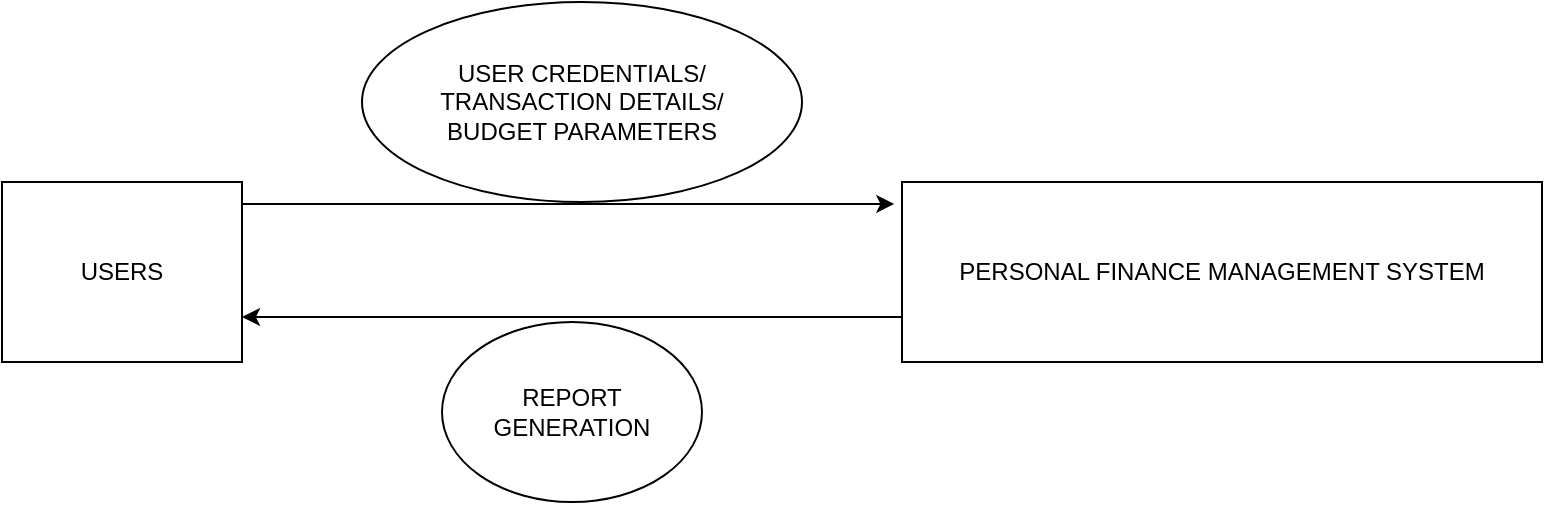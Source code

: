 <mxfile version="24.2.5" type="google">
  <diagram name="Page-1" id="PV9Iaq7z-RnVemVK8dkU">
    <mxGraphModel dx="1050" dy="1699" grid="1" gridSize="10" guides="1" tooltips="1" connect="1" arrows="1" fold="1" page="1" pageScale="1" pageWidth="827" pageHeight="1169" math="0" shadow="0">
      <root>
        <mxCell id="0" />
        <mxCell id="1" parent="0" />
        <mxCell id="cNCZULLKiiRFuvmud4mY-2" value="USERS" style="html=1;dashed=0;whiteSpace=wrap;" vertex="1" parent="1">
          <mxGeometry x="40" y="-870" width="120" height="90" as="geometry" />
        </mxCell>
        <mxCell id="cNCZULLKiiRFuvmud4mY-5" value="PERSONAL FINANCE MANAGEMENT SYSTEM" style="rounded=0;whiteSpace=wrap;html=1;" vertex="1" parent="1">
          <mxGeometry x="490" y="-870" width="320" height="90" as="geometry" />
        </mxCell>
        <mxCell id="cNCZULLKiiRFuvmud4mY-8" value="" style="endArrow=classic;html=1;rounded=0;entryX=-0.012;entryY=0.122;entryDx=0;entryDy=0;entryPerimeter=0;" edge="1" parent="1" target="cNCZULLKiiRFuvmud4mY-5">
          <mxGeometry width="50" height="50" relative="1" as="geometry">
            <mxPoint x="160" y="-859" as="sourcePoint" />
            <mxPoint x="440" y="-870" as="targetPoint" />
          </mxGeometry>
        </mxCell>
        <mxCell id="cNCZULLKiiRFuvmud4mY-9" value="" style="endArrow=classic;html=1;rounded=0;entryX=1;entryY=0.75;entryDx=0;entryDy=0;exitX=0;exitY=0.75;exitDx=0;exitDy=0;" edge="1" parent="1" source="cNCZULLKiiRFuvmud4mY-5" target="cNCZULLKiiRFuvmud4mY-2">
          <mxGeometry width="50" height="50" relative="1" as="geometry">
            <mxPoint x="390" y="-820" as="sourcePoint" />
            <mxPoint x="440" y="-870" as="targetPoint" />
          </mxGeometry>
        </mxCell>
        <mxCell id="cNCZULLKiiRFuvmud4mY-10" value="USER CREDENTIALS/&lt;div&gt;TRANSACTION DETAILS/&lt;/div&gt;&lt;div&gt;BUDGET PARAMETERS&lt;/div&gt;" style="ellipse;whiteSpace=wrap;html=1;" vertex="1" parent="1">
          <mxGeometry x="220" y="-960" width="220" height="100" as="geometry" />
        </mxCell>
        <mxCell id="cNCZULLKiiRFuvmud4mY-11" value="REPORT GENERATION" style="ellipse;whiteSpace=wrap;html=1;" vertex="1" parent="1">
          <mxGeometry x="260" y="-800" width="130" height="90" as="geometry" />
        </mxCell>
      </root>
    </mxGraphModel>
  </diagram>
</mxfile>
